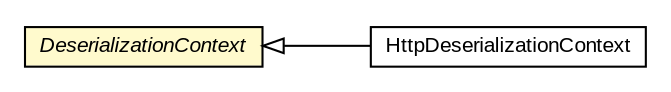 #!/usr/local/bin/dot
#
# Class diagram 
# Generated by UMLGraph version R5_6-24-gf6e263 (http://www.umlgraph.org/)
#

digraph G {
	edge [fontname="arial",fontsize=10,labelfontname="arial",labelfontsize=10];
	node [fontname="arial",fontsize=10,shape=plaintext];
	nodesep=0.25;
	ranksep=0.5;
	rankdir=LR;
	// io.reinert.requestor.HttpDeserializationContext
	c2652 [label=<<table title="io.reinert.requestor.HttpDeserializationContext" border="0" cellborder="1" cellspacing="0" cellpadding="2" port="p" href="../HttpDeserializationContext.html">
		<tr><td><table border="0" cellspacing="0" cellpadding="1">
<tr><td align="center" balign="center"> HttpDeserializationContext </td></tr>
		</table></td></tr>
		</table>>, URL="../HttpDeserializationContext.html", fontname="arial", fontcolor="black", fontsize=10.0];
	// io.reinert.requestor.serialization.DeserializationContext
	c2689 [label=<<table title="io.reinert.requestor.serialization.DeserializationContext" border="0" cellborder="1" cellspacing="0" cellpadding="2" port="p" bgcolor="lemonChiffon" href="./DeserializationContext.html">
		<tr><td><table border="0" cellspacing="0" cellpadding="1">
<tr><td align="center" balign="center"><font face="arial italic"> DeserializationContext </font></td></tr>
		</table></td></tr>
		</table>>, URL="./DeserializationContext.html", fontname="arial", fontcolor="black", fontsize=10.0];
	//io.reinert.requestor.HttpDeserializationContext extends io.reinert.requestor.serialization.DeserializationContext
	c2689:p -> c2652:p [dir=back,arrowtail=empty];
}

